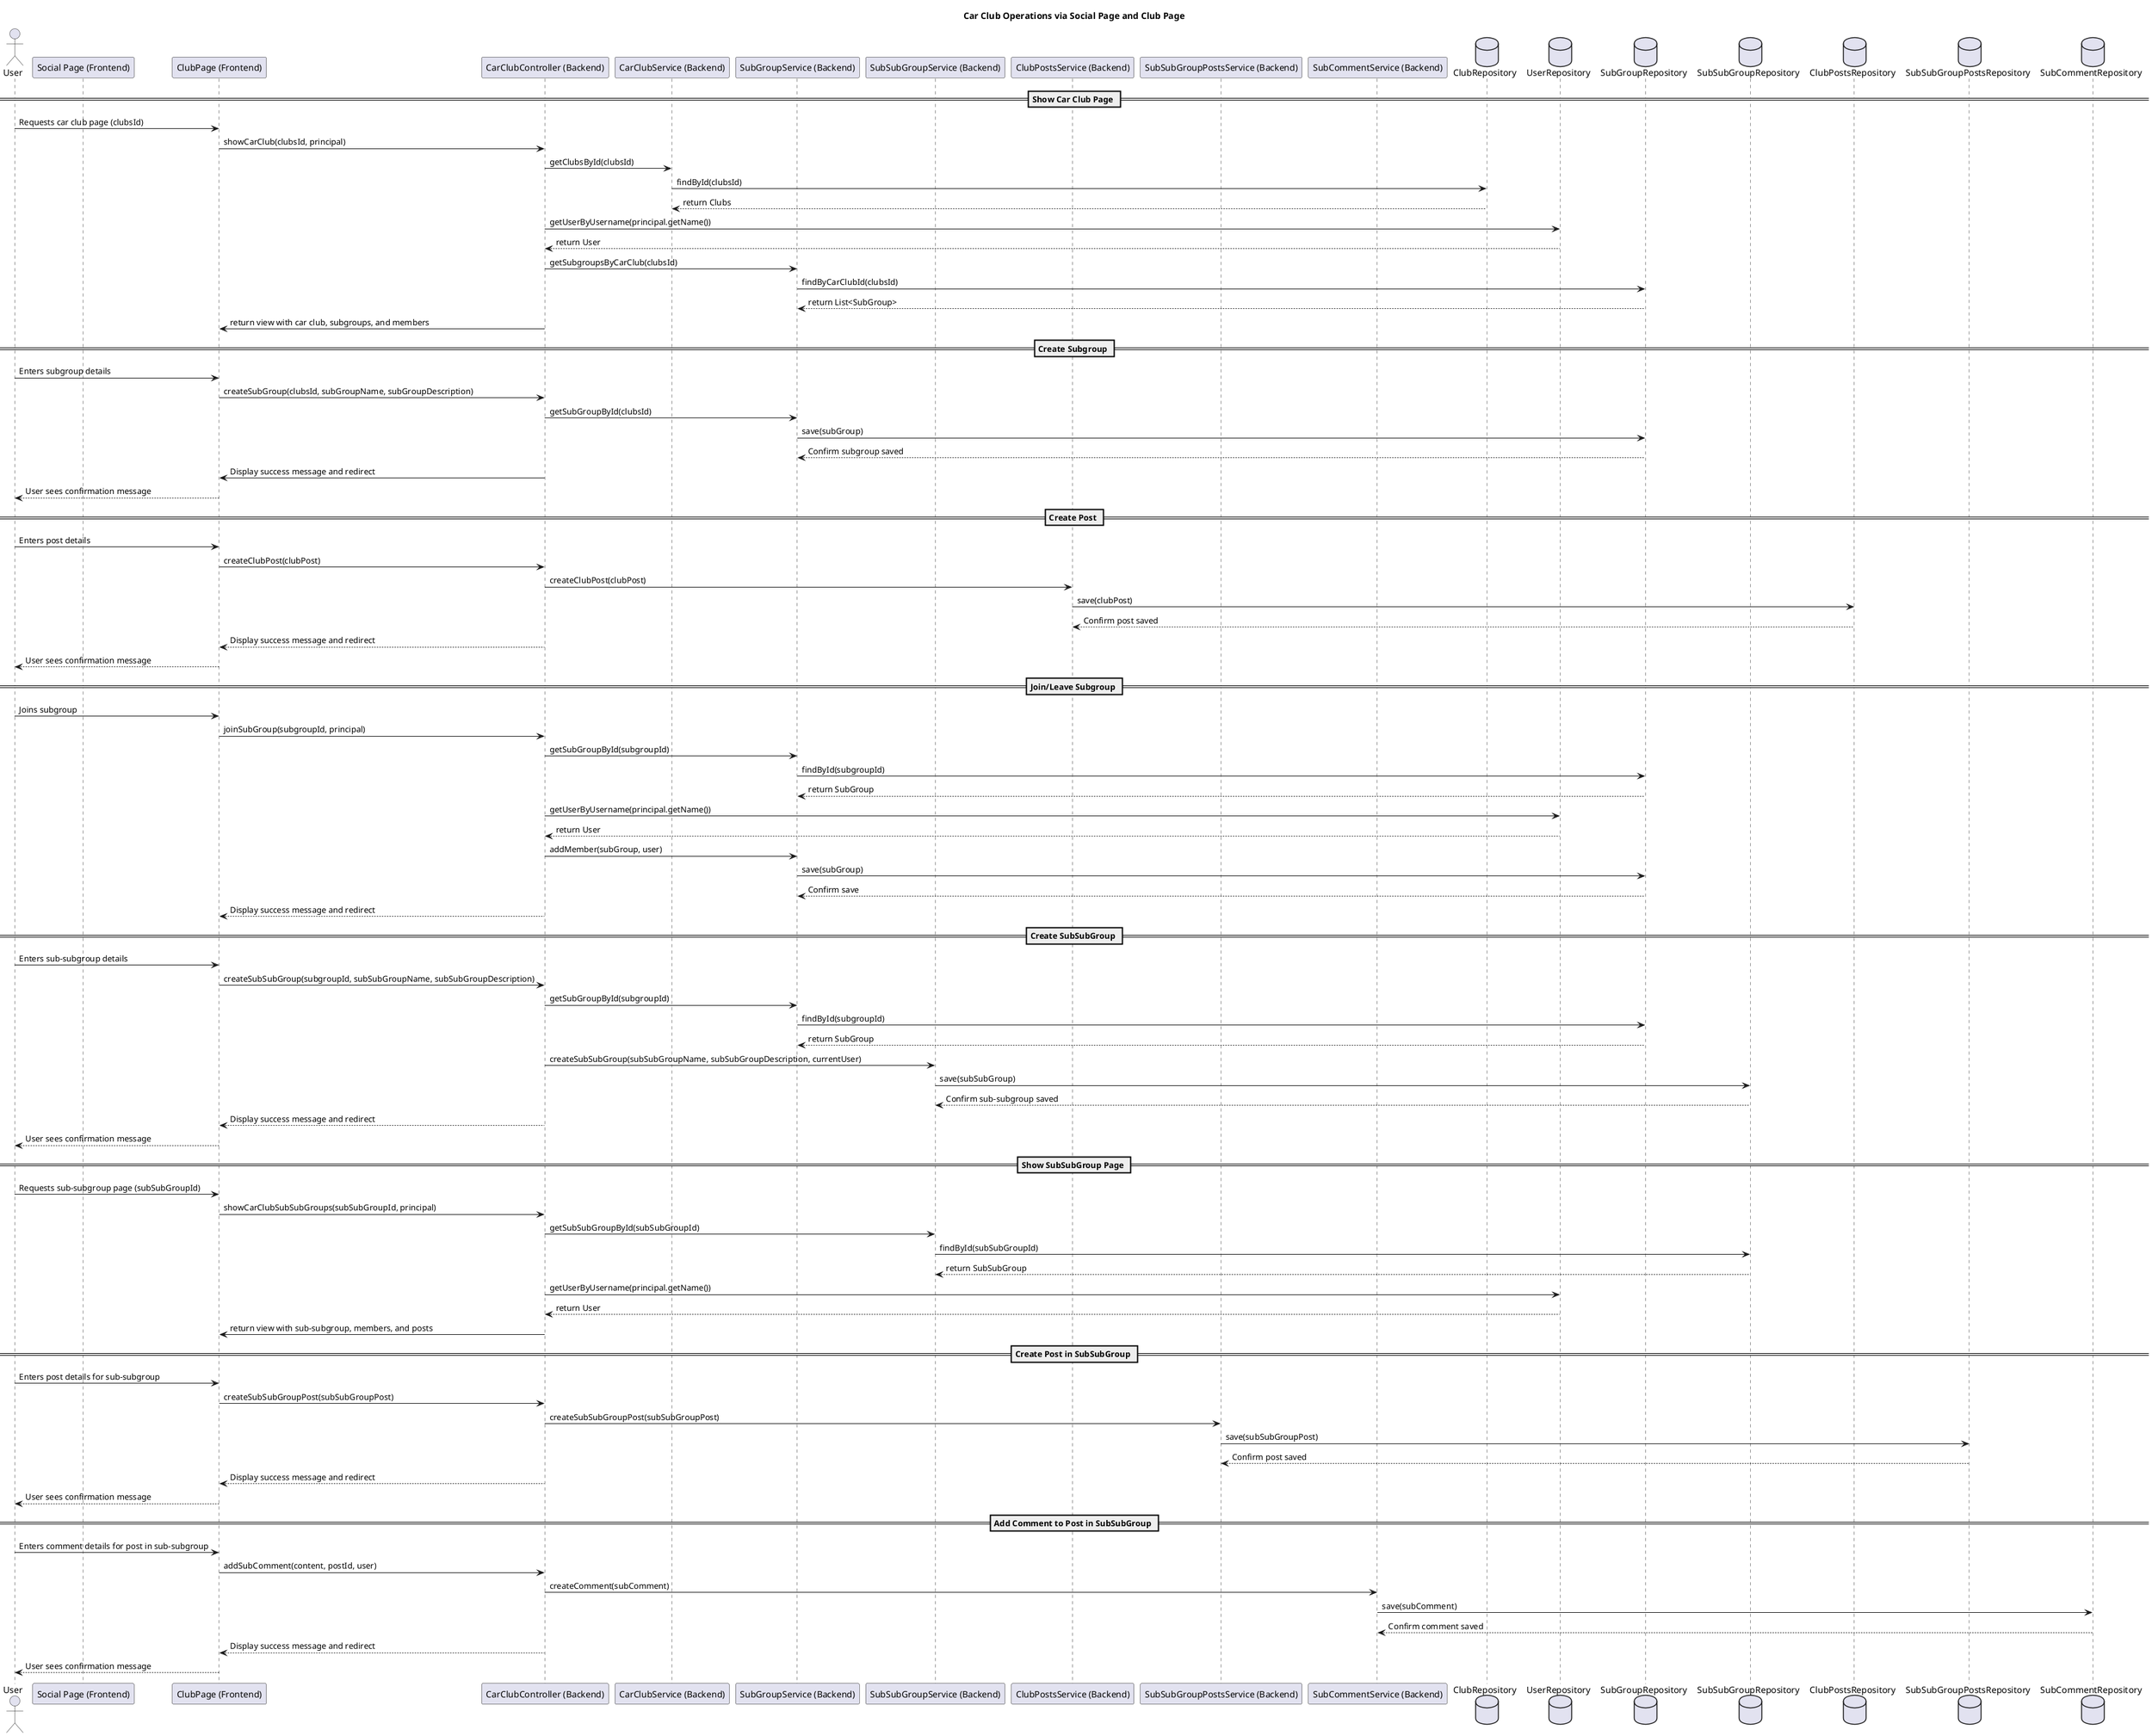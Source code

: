 @startuml  
title Car Club Operations via Social Page and Club Page  
  
actor       User                            as user  
participant   "Social Page (Frontend)"              as socialPage  
participant   "ClubPage (Frontend)"                as clubPage  
participant   "CarClubController (Backend)"          as carClubController  
participant   "CarClubService (Backend)"            as carClubService  
participant   "SubGroupService (Backend)"            as subGroupService  
participant   "SubSubGroupService (Backend)"          as subSubGroupService  
participant   "ClubPostsService (Backend)"           as clubPostsService  
participant   "SubSubGroupPostsService (Backend)"      as subSubGroupPostsService  
participant   "SubCommentService (Backend)"          as subCommentService  
database     "ClubRepository"                   as clubRepository  
database     "UserRepository"                   as userRepository  
database     "SubGroupRepository"                as subgroupRepository  
database     "SubSubGroupRepository"              as subsubgroupRepository  
database     "ClubPostsRepository"                as clubPostsRepository  
database     "SubSubGroupPostsRepository"           as subSubGroupPostsRepository  
database     "SubCommentRepository"               as subCommentRepository  
  
== Show Car Club Page ==  
user        -> clubPage                     : Requests car club page (clubsId)  
clubPage      -> carClubController               : showCarClub(clubsId, principal)  
carClubController -> carClubService               : getClubsById(clubsId)  
carClubService  -> clubRepository                 : findById(clubsId)  
clubRepository  --> carClubService                : return Clubs  
carClubController -> userRepository               : getUserByUsername(principal.getName())  
userRepository  --> carClubController              : return User  
carClubController -> subGroupService              : getSubgroupsByCarClub(clubsId)  
subGroupService -> subgroupRepository              : findByCarClubId(clubsId)  
subgroupRepository --> subGroupService             : return List<SubGroup>  
carClubController -> clubPage                   : return view with car club, subgroups, and members  
  
== Create Subgroup ==  
user        -> clubPage                     : Enters subgroup details  
clubPage      -> carClubController               : createSubGroup(clubsId, subGroupName, subGroupDescription)  
carClubController -> subGroupService              : getSubGroupById(clubsId)  
subGroupService -> subgroupRepository              : save(subGroup)  
subgroupRepository --> subGroupService             : Confirm subgroup saved  
carClubController -> clubPage                   : Display success message and redirect  
clubPage      --> user                       : User sees confirmation message  
  
== Create Post ==  
user        -> clubPage                     : Enters post details  
clubPage      -> carClubController               : createClubPost(clubPost)  
carClubController -> clubPostsService              : createClubPost(clubPost)  
clubPostsService -> clubPostsRepository             : save(clubPost)  
clubPostsRepository --> clubPostsService            : Confirm post saved  
carClubController --> clubPage                   : Display success message and redirect  
clubPage      --> user                       : User sees confirmation message  
  
== Join/Leave Subgroup ==  
user        -> clubPage                     : Joins subgroup  
clubPage      -> carClubController               : joinSubGroup(subgroupId, principal)  
carClubController -> subGroupService              : getSubGroupById(subgroupId)  
subGroupService -> subgroupRepository              : findById(subgroupId)  
subgroupRepository --> subGroupService             : return SubGroup  
carClubController -> userRepository               : getUserByUsername(principal.getName())  
userRepository  --> carClubController              : return User  
carClubController -> subGroupService              : addMember(subGroup, user)  
subGroupService -> subgroupRepository              : save(subGroup)  
subgroupRepository --> subGroupService             : Confirm save  
carClubController --> clubPage                   : Display success message and redirect  
  
== Create SubSubGroup ==  
user        -> clubPage                     : Enters sub-subgroup details  
clubPage      -> carClubController               : createSubSubGroup(subgroupId, subSubGroupName, subSubGroupDescription)  
carClubController -> subGroupService              : getSubGroupById(subgroupId)  
subGroupService -> subgroupRepository              : findById(subgroupId)  
subgroupRepository --> subGroupService             : return SubGroup  
carClubController -> subSubGroupService            : createSubSubGroup(subSubGroupName, subSubGroupDescription, currentUser)  
subSubGroupService -> subsubgroupRepository          : save(subSubGroup)  
subsubgroupRepository --> subSubGroupService         : Confirm sub-subgroup saved  
carClubController --> clubPage                   : Display success message and redirect  
clubPage      --> user                       : User sees confirmation message  
  
== Show SubSubGroup Page ==  
user        -> clubPage                     : Requests sub-subgroup page (subSubGroupId)  
clubPage      -> carClubController               : showCarClubSubSubGroups(subSubGroupId, principal)  
carClubController -> subSubGroupService            : getSubSubGroupById(subSubGroupId)  
subSubGroupService -> subsubgroupRepository          : findById(subSubGroupId)  
subsubgroupRepository --> subSubGroupService         : return SubSubGroup  
carClubController -> userRepository               : getUserByUsername(principal.getName())  
userRepository  --> carClubController              : return User  
carClubController -> clubPage                   : return view with sub-subgroup, members, and posts  
  
== Create Post in SubSubGroup ==  
  
user        -> clubPage                     : Enters post details for sub-subgroup  
clubPage      -> carClubController               : createSubSubGroupPost(subSubGroupPost)  
carClubController -> subSubGroupPostsService         : createSubSubGroupPost(subSubGroupPost)  
subSubGroupPostsService -> subSubGroupPostsRepository   : save(subSubGroupPost)  
subSubGroupPostsRepository --> subSubGroupPostsService  : Confirm post saved  
carClubController --> clubPage                   : Display success message and redirect  
clubPage      --> user                       : User sees confirmation message  
  
== Add Comment to Post in SubSubGroup ==  
user        -> clubPage                     : Enters comment details for post in sub-subgroup  
clubPage      -> carClubController               : addSubComment(content, postId, user)  
carClubController -> subCommentService             : createComment(subComment)  
subCommentService -> subCommentRepository           : save(subComment)  
subCommentRepository --> subCommentService          : Confirm comment saved  
carClubController --> clubPage                   : Display success message and redirect  
clubPage      --> user                       : User sees confirmation message  
  
@enduml